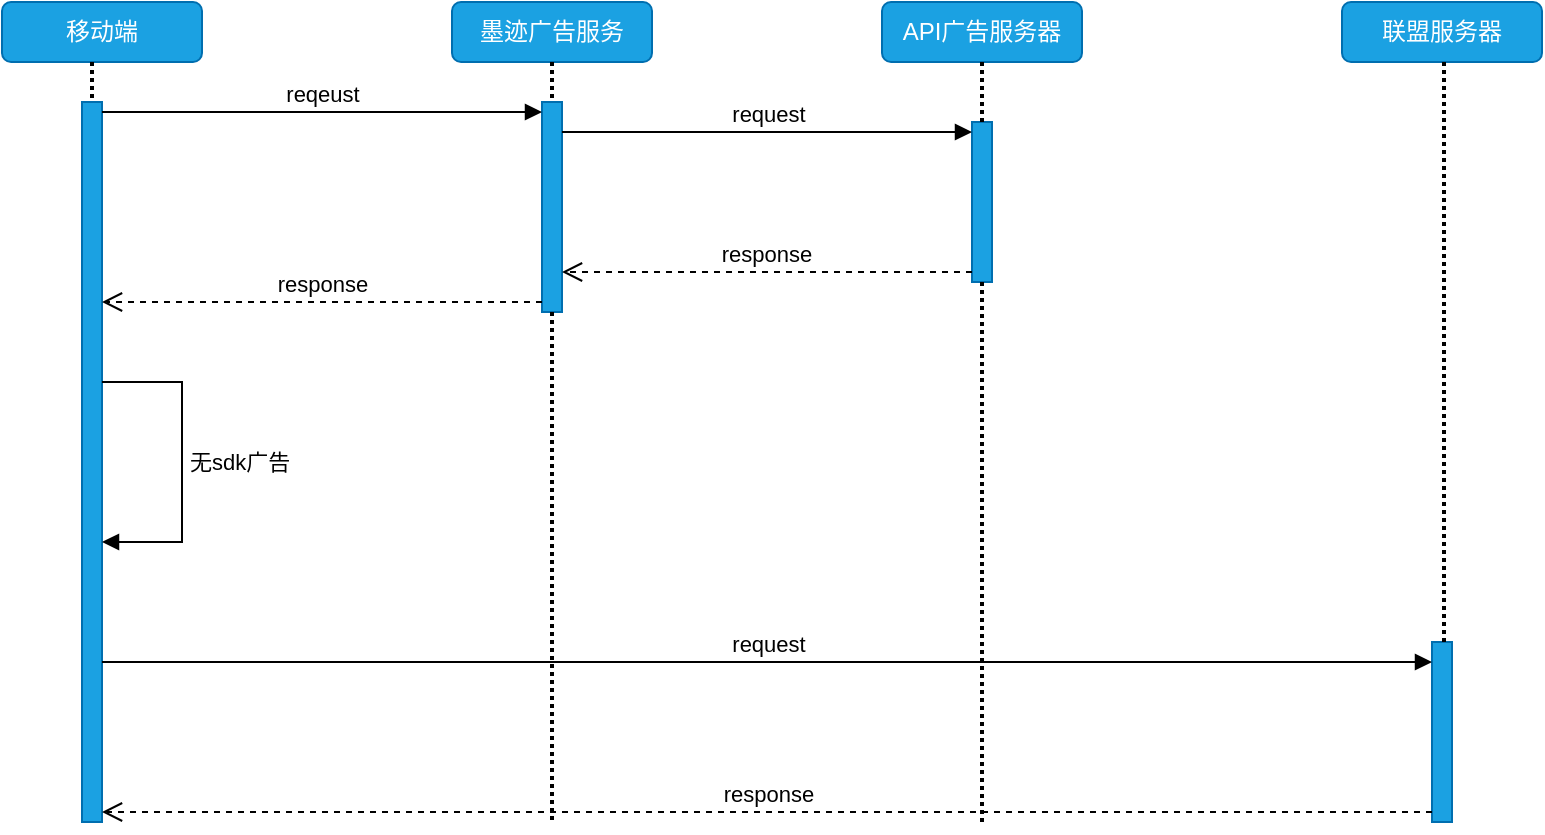 <mxfile version="23.0.0" type="github">
  <diagram name="第 1 页" id="NZRCipDwuEMTzuQiOGJa">
    <mxGraphModel dx="1060" dy="552" grid="1" gridSize="10" guides="1" tooltips="1" connect="1" arrows="1" fold="1" page="1" pageScale="1" pageWidth="827" pageHeight="1169" math="0" shadow="0">
      <root>
        <mxCell id="0" />
        <mxCell id="1" parent="0" />
        <mxCell id="wv758NfSZ5eG2npTO4AC-1" value="移动端" style="rounded=1;whiteSpace=wrap;html=1;fillColor=#1ba1e2;strokeColor=#006EAF;fontColor=#ffffff;" vertex="1" parent="1">
          <mxGeometry x="50" y="240" width="100" height="30" as="geometry" />
        </mxCell>
        <mxCell id="wv758NfSZ5eG2npTO4AC-2" value="墨迹广告服务" style="rounded=1;whiteSpace=wrap;html=1;fillColor=#1ba1e2;fontColor=#ffffff;strokeColor=#006EAF;" vertex="1" parent="1">
          <mxGeometry x="275" y="240" width="100" height="30" as="geometry" />
        </mxCell>
        <mxCell id="wv758NfSZ5eG2npTO4AC-3" value="联盟服务器" style="rounded=1;whiteSpace=wrap;html=1;fillColor=#1ba1e2;fontColor=#ffffff;strokeColor=#006EAF;" vertex="1" parent="1">
          <mxGeometry x="720" y="240" width="100" height="30" as="geometry" />
        </mxCell>
        <mxCell id="wv758NfSZ5eG2npTO4AC-4" value="API广告服务器" style="rounded=1;whiteSpace=wrap;html=1;fillColor=#1ba1e2;fontColor=#ffffff;strokeColor=#006EAF;" vertex="1" parent="1">
          <mxGeometry x="490" y="240" width="100" height="30" as="geometry" />
        </mxCell>
        <mxCell id="wv758NfSZ5eG2npTO4AC-5" value="" style="html=1;points=[[0,0,0,0,5],[0,1,0,0,-5],[1,0,0,0,5],[1,1,0,0,-5]];perimeter=orthogonalPerimeter;outlineConnect=0;targetShapes=umlLifeline;portConstraint=eastwest;newEdgeStyle={&quot;curved&quot;:0,&quot;rounded&quot;:0};fillColor=#1ba1e2;fontColor=#ffffff;strokeColor=#006EAF;" vertex="1" parent="1">
          <mxGeometry x="90" y="290" width="10" height="360" as="geometry" />
        </mxCell>
        <mxCell id="wv758NfSZ5eG2npTO4AC-6" value="" style="html=1;points=[[0,0,0,0,5],[0,1,0,0,-5],[1,0,0,0,5],[1,1,0,0,-5]];perimeter=orthogonalPerimeter;outlineConnect=0;targetShapes=umlLifeline;portConstraint=eastwest;newEdgeStyle={&quot;curved&quot;:0,&quot;rounded&quot;:0};fillColor=#1ba1e2;fontColor=#ffffff;strokeColor=#006EAF;" vertex="1" parent="1">
          <mxGeometry x="320" y="290" width="10" height="105" as="geometry" />
        </mxCell>
        <mxCell id="wv758NfSZ5eG2npTO4AC-7" value="reqeust" style="html=1;verticalAlign=bottom;endArrow=block;curved=0;rounded=0;entryX=0;entryY=0;entryDx=0;entryDy=5;" edge="1" parent="1" source="wv758NfSZ5eG2npTO4AC-5" target="wv758NfSZ5eG2npTO4AC-6">
          <mxGeometry relative="1" as="geometry">
            <mxPoint x="310" y="325" as="sourcePoint" />
          </mxGeometry>
        </mxCell>
        <mxCell id="wv758NfSZ5eG2npTO4AC-8" value="response" style="html=1;verticalAlign=bottom;endArrow=open;dashed=1;endSize=8;curved=0;rounded=0;exitX=0;exitY=1;exitDx=0;exitDy=-5;" edge="1" parent="1" source="wv758NfSZ5eG2npTO4AC-6" target="wv758NfSZ5eG2npTO4AC-5">
          <mxGeometry relative="1" as="geometry">
            <mxPoint x="310" y="395" as="targetPoint" />
          </mxGeometry>
        </mxCell>
        <mxCell id="wv758NfSZ5eG2npTO4AC-9" value="" style="html=1;points=[[0,0,0,0,5],[0,1,0,0,-5],[1,0,0,0,5],[1,1,0,0,-5]];perimeter=orthogonalPerimeter;outlineConnect=0;targetShapes=umlLifeline;portConstraint=eastwest;newEdgeStyle={&quot;curved&quot;:0,&quot;rounded&quot;:0};fillColor=#1ba1e2;fontColor=#ffffff;strokeColor=#006EAF;" vertex="1" parent="1">
          <mxGeometry x="535" y="300" width="10" height="80" as="geometry" />
        </mxCell>
        <mxCell id="wv758NfSZ5eG2npTO4AC-10" value="request" style="html=1;verticalAlign=bottom;endArrow=block;curved=0;rounded=0;entryX=0;entryY=0;entryDx=0;entryDy=5;" edge="1" parent="1" source="wv758NfSZ5eG2npTO4AC-6" target="wv758NfSZ5eG2npTO4AC-9">
          <mxGeometry relative="1" as="geometry">
            <mxPoint x="465" y="320" as="sourcePoint" />
          </mxGeometry>
        </mxCell>
        <mxCell id="wv758NfSZ5eG2npTO4AC-11" value="response" style="html=1;verticalAlign=bottom;endArrow=open;dashed=1;endSize=8;curved=0;rounded=0;exitX=0;exitY=1;exitDx=0;exitDy=-5;" edge="1" parent="1" source="wv758NfSZ5eG2npTO4AC-9" target="wv758NfSZ5eG2npTO4AC-6">
          <mxGeometry x="0.005" relative="1" as="geometry">
            <mxPoint x="340" y="380" as="targetPoint" />
            <mxPoint as="offset" />
          </mxGeometry>
        </mxCell>
        <mxCell id="wv758NfSZ5eG2npTO4AC-12" value="无sdk广告" style="html=1;align=left;spacingLeft=2;endArrow=block;rounded=0;edgeStyle=orthogonalEdgeStyle;curved=0;rounded=0;" edge="1" parent="1" source="wv758NfSZ5eG2npTO4AC-5" target="wv758NfSZ5eG2npTO4AC-5">
          <mxGeometry relative="1" as="geometry">
            <mxPoint x="250" y="480" as="sourcePoint" />
            <Array as="points">
              <mxPoint x="140" y="430" />
              <mxPoint x="140" y="510" />
            </Array>
            <mxPoint x="245" y="510" as="targetPoint" />
          </mxGeometry>
        </mxCell>
        <mxCell id="wv758NfSZ5eG2npTO4AC-13" value="" style="html=1;points=[[0,0,0,0,5],[0,1,0,0,-5],[1,0,0,0,5],[1,1,0,0,-5]];perimeter=orthogonalPerimeter;outlineConnect=0;targetShapes=umlLifeline;portConstraint=eastwest;newEdgeStyle={&quot;curved&quot;:0,&quot;rounded&quot;:0};fillColor=#1ba1e2;fontColor=#ffffff;strokeColor=#006EAF;" vertex="1" parent="1">
          <mxGeometry x="765" y="560" width="10" height="90" as="geometry" />
        </mxCell>
        <mxCell id="wv758NfSZ5eG2npTO4AC-14" value="request" style="html=1;verticalAlign=bottom;endArrow=block;curved=0;rounded=0;" edge="1" parent="1" target="wv758NfSZ5eG2npTO4AC-13">
          <mxGeometry width="80" relative="1" as="geometry">
            <mxPoint x="100" y="570" as="sourcePoint" />
            <mxPoint x="760" y="570" as="targetPoint" />
          </mxGeometry>
        </mxCell>
        <mxCell id="wv758NfSZ5eG2npTO4AC-15" value="response" style="html=1;verticalAlign=bottom;endArrow=open;dashed=1;endSize=8;curved=0;rounded=0;entryX=1;entryY=1;entryDx=0;entryDy=-5;entryPerimeter=0;exitX=0;exitY=1;exitDx=0;exitDy=-5;exitPerimeter=0;" edge="1" parent="1" source="wv758NfSZ5eG2npTO4AC-13" target="wv758NfSZ5eG2npTO4AC-5">
          <mxGeometry relative="1" as="geometry">
            <mxPoint x="760" y="640" as="sourcePoint" />
            <mxPoint x="680" y="640" as="targetPoint" />
          </mxGeometry>
        </mxCell>
        <mxCell id="wv758NfSZ5eG2npTO4AC-16" value="" style="line;strokeWidth=2;direction=south;html=1;dashed=1;dashPattern=1 1;" vertex="1" parent="1">
          <mxGeometry x="320" y="395" width="10" height="255" as="geometry" />
        </mxCell>
        <mxCell id="wv758NfSZ5eG2npTO4AC-17" value="" style="line;strokeWidth=2;direction=south;html=1;dashed=1;dashPattern=1 1;" vertex="1" parent="1">
          <mxGeometry x="535" y="380" width="10" height="270" as="geometry" />
        </mxCell>
        <mxCell id="wv758NfSZ5eG2npTO4AC-18" value="" style="line;strokeWidth=2;direction=south;html=1;dashed=1;dashPattern=1 1;" vertex="1" parent="1">
          <mxGeometry x="766" y="270" width="10" height="290" as="geometry" />
        </mxCell>
        <mxCell id="wv758NfSZ5eG2npTO4AC-19" value="" style="line;strokeWidth=2;direction=south;html=1;dashed=1;dashPattern=1 1;" vertex="1" parent="1">
          <mxGeometry x="90" y="270" width="10" height="20" as="geometry" />
        </mxCell>
        <mxCell id="wv758NfSZ5eG2npTO4AC-20" value="" style="line;strokeWidth=2;direction=south;html=1;dashed=1;dashPattern=1 1;" vertex="1" parent="1">
          <mxGeometry x="320" y="270" width="10" height="20" as="geometry" />
        </mxCell>
        <mxCell id="wv758NfSZ5eG2npTO4AC-21" value="" style="line;strokeWidth=2;direction=south;html=1;dashed=1;dashPattern=1 1;" vertex="1" parent="1">
          <mxGeometry x="535" y="270" width="10" height="30" as="geometry" />
        </mxCell>
      </root>
    </mxGraphModel>
  </diagram>
</mxfile>
